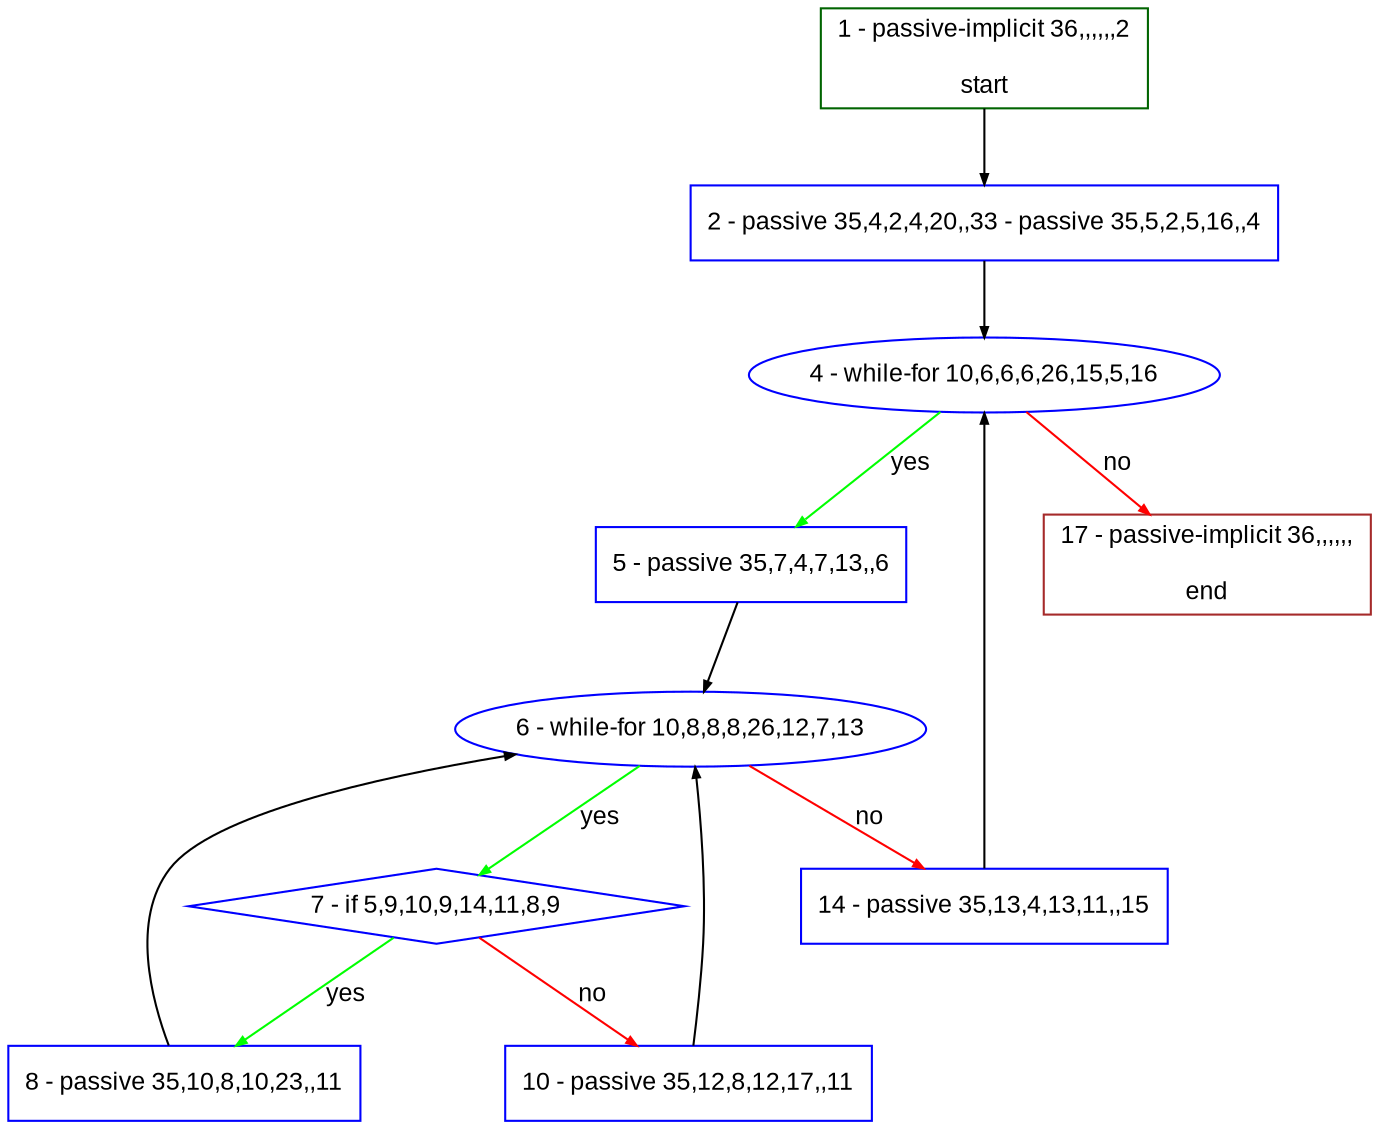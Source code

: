 digraph "" {
  graph [bgcolor="white", fillcolor="#FFFFCC", pack="true", packmode="clust", fontname="Arial", label="", fontsize="12", compound="true", style="rounded,filled"];
  node [node_initialized="no", fillcolor="white", fontname="Arial", label="", color="grey", fontsize="12", fixedsize="false", compound="true", shape="rectangle", style="filled"];
  edge [arrowtail="none", lhead="", fontcolor="black", fontname="Arial", label="", color="black", fontsize="12", arrowhead="normal", arrowsize="0.5", compound="true", ltail="", dir="forward"];
  __N1 [fillcolor="#ffffff", label="2 - passive 35,4,2,4,20,,33 - passive 35,5,2,5,16,,4", color="#0000ff", shape="box", style="filled"];
  __N2 [fillcolor="#ffffff", label="1 - passive-implicit 36,,,,,,2\n\nstart", color="#006400", shape="box", style="filled"];
  __N3 [fillcolor="#ffffff", label="4 - while-for 10,6,6,6,26,15,5,16", color="#0000ff", shape="oval", style="filled"];
  __N4 [fillcolor="#ffffff", label="5 - passive 35,7,4,7,13,,6", color="#0000ff", shape="box", style="filled"];
  __N5 [fillcolor="#ffffff", label="17 - passive-implicit 36,,,,,,\n\nend", color="#a52a2a", shape="box", style="filled"];
  __N6 [fillcolor="#ffffff", label="6 - while-for 10,8,8,8,26,12,7,13", color="#0000ff", shape="oval", style="filled"];
  __N7 [fillcolor="#ffffff", label="7 - if 5,9,10,9,14,11,8,9", color="#0000ff", shape="diamond", style="filled"];
  __N8 [fillcolor="#ffffff", label="14 - passive 35,13,4,13,11,,15", color="#0000ff", shape="box", style="filled"];
  __N9 [fillcolor="#ffffff", label="8 - passive 35,10,8,10,23,,11", color="#0000ff", shape="box", style="filled"];
  __N10 [fillcolor="#ffffff", label="10 - passive 35,12,8,12,17,,11", color="#0000ff", shape="box", style="filled"];
  __N2 -> __N1 [arrowtail="none", color="#000000", label="", arrowhead="normal", dir="forward"];
  __N1 -> __N3 [arrowtail="none", color="#000000", label="", arrowhead="normal", dir="forward"];
  __N3 -> __N4 [arrowtail="none", color="#00ff00", label="yes", arrowhead="normal", dir="forward"];
  __N3 -> __N5 [arrowtail="none", color="#ff0000", label="no", arrowhead="normal", dir="forward"];
  __N4 -> __N6 [arrowtail="none", color="#000000", label="", arrowhead="normal", dir="forward"];
  __N6 -> __N7 [arrowtail="none", color="#00ff00", label="yes", arrowhead="normal", dir="forward"];
  __N6 -> __N8 [arrowtail="none", color="#ff0000", label="no", arrowhead="normal", dir="forward"];
  __N7 -> __N9 [arrowtail="none", color="#00ff00", label="yes", arrowhead="normal", dir="forward"];
  __N7 -> __N10 [arrowtail="none", color="#ff0000", label="no", arrowhead="normal", dir="forward"];
  __N9 -> __N6 [arrowtail="none", color="#000000", label="", arrowhead="normal", dir="forward"];
  __N10 -> __N6 [arrowtail="none", color="#000000", label="", arrowhead="normal", dir="forward"];
  __N8 -> __N3 [arrowtail="none", color="#000000", label="", arrowhead="normal", dir="forward"];
}
